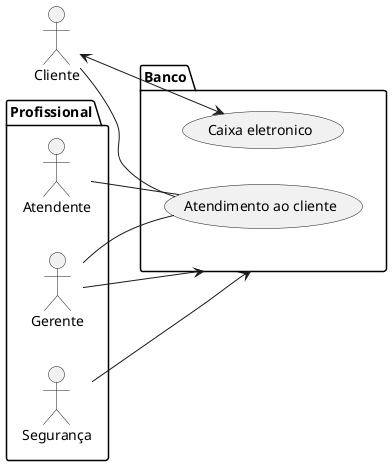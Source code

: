 @startuml
/' Casos de usos do sistema banco'/
left to right direction

actor Cliente as c

package Profissional {

  actor Atendente as at
  actor Segurança as se
  actor Gerente as ge

}
package Banco {

  
usecase "Caixa eletronico" as UC1
 usecase "Atendimento ao cliente" as UC2
c <--> UC1
c -- UC2
se --> Banco
ge --> Banco
ge -- UC2
at -- UC2
@enduml